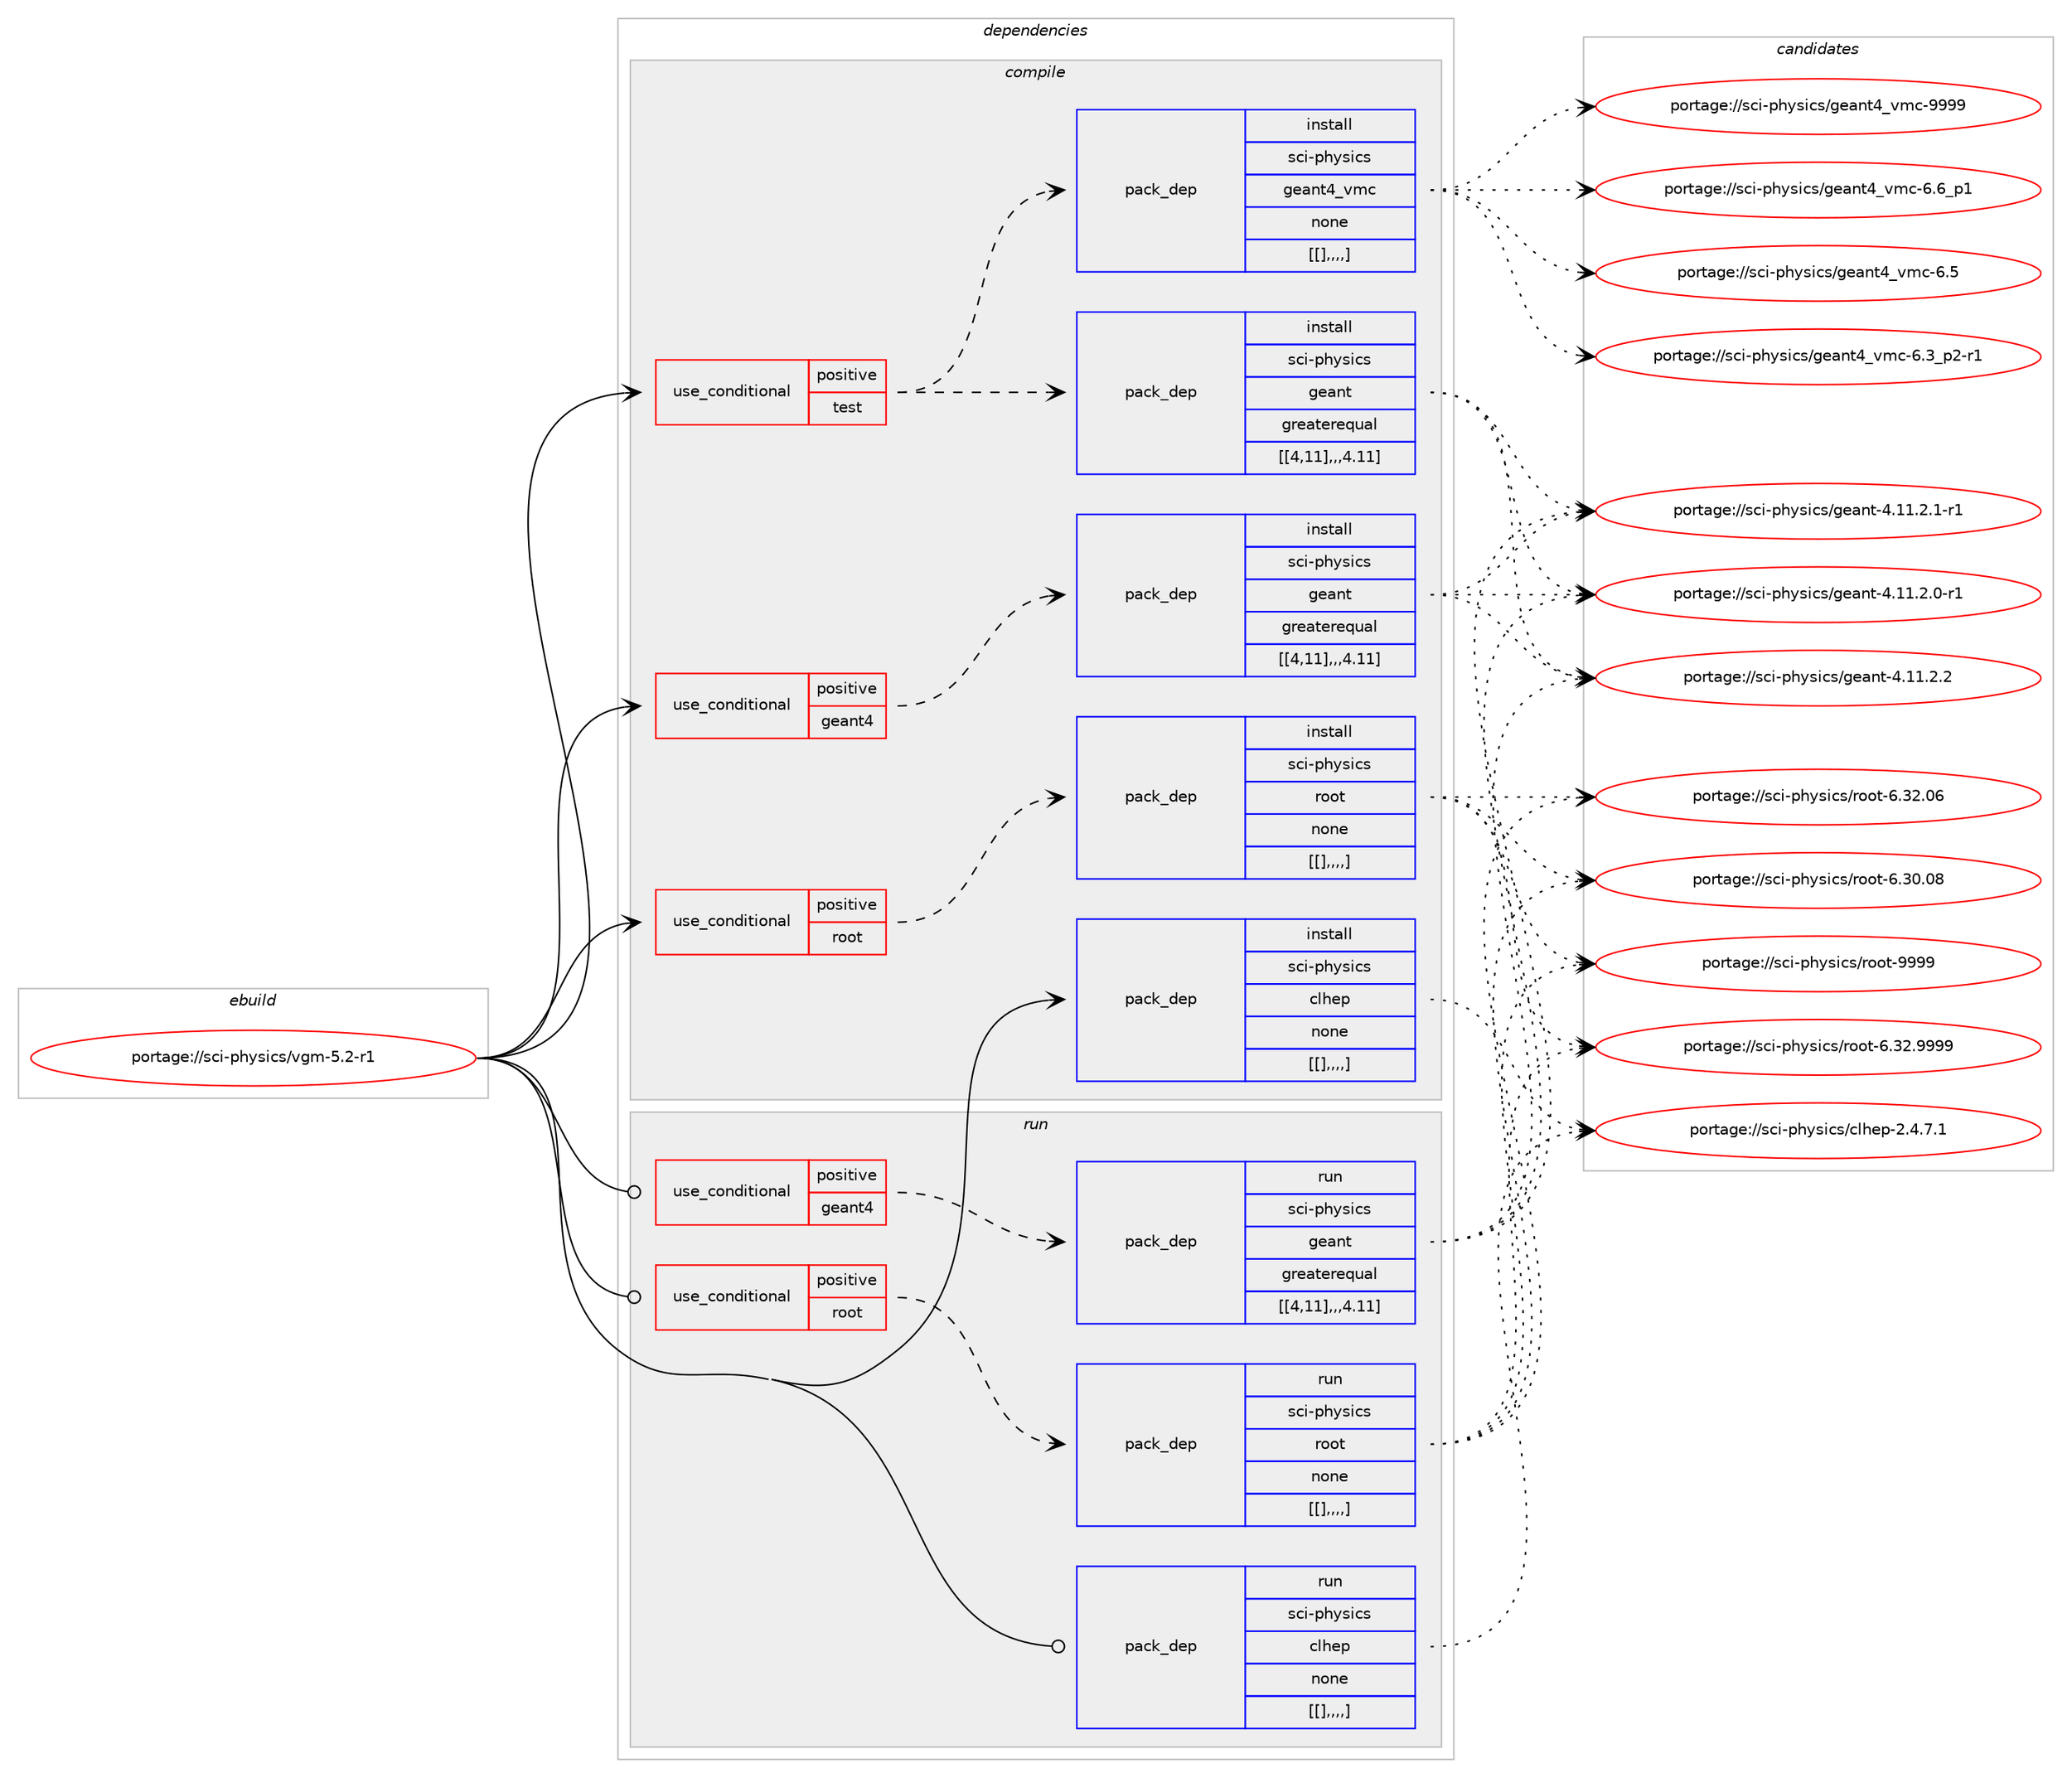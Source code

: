 digraph prolog {

# *************
# Graph options
# *************

newrank=true;
concentrate=true;
compound=true;
graph [rankdir=LR,fontname=Helvetica,fontsize=10,ranksep=1.5];#, ranksep=2.5, nodesep=0.2];
edge  [arrowhead=vee];
node  [fontname=Helvetica,fontsize=10];

# **********
# The ebuild
# **********

subgraph cluster_leftcol {
color=gray;
label=<<i>ebuild</i>>;
id [label="portage://sci-physics/vgm-5.2-r1", color=red, width=4, href="../sci-physics/vgm-5.2-r1.svg"];
}

# ****************
# The dependencies
# ****************

subgraph cluster_midcol {
color=gray;
label=<<i>dependencies</i>>;
subgraph cluster_compile {
fillcolor="#eeeeee";
style=filled;
label=<<i>compile</i>>;
subgraph cond115624 {
dependency434155 [label=<<TABLE BORDER="0" CELLBORDER="1" CELLSPACING="0" CELLPADDING="4"><TR><TD ROWSPAN="3" CELLPADDING="10">use_conditional</TD></TR><TR><TD>positive</TD></TR><TR><TD>geant4</TD></TR></TABLE>>, shape=none, color=red];
subgraph pack315382 {
dependency434227 [label=<<TABLE BORDER="0" CELLBORDER="1" CELLSPACING="0" CELLPADDING="4" WIDTH="220"><TR><TD ROWSPAN="6" CELLPADDING="30">pack_dep</TD></TR><TR><TD WIDTH="110">install</TD></TR><TR><TD>sci-physics</TD></TR><TR><TD>geant</TD></TR><TR><TD>greaterequal</TD></TR><TR><TD>[[4,11],,,4.11]</TD></TR></TABLE>>, shape=none, color=blue];
}
dependency434155:e -> dependency434227:w [weight=20,style="dashed",arrowhead="vee"];
}
id:e -> dependency434155:w [weight=20,style="solid",arrowhead="vee"];
subgraph cond115653 {
dependency434265 [label=<<TABLE BORDER="0" CELLBORDER="1" CELLSPACING="0" CELLPADDING="4"><TR><TD ROWSPAN="3" CELLPADDING="10">use_conditional</TD></TR><TR><TD>positive</TD></TR><TR><TD>root</TD></TR></TABLE>>, shape=none, color=red];
subgraph pack315431 {
dependency434299 [label=<<TABLE BORDER="0" CELLBORDER="1" CELLSPACING="0" CELLPADDING="4" WIDTH="220"><TR><TD ROWSPAN="6" CELLPADDING="30">pack_dep</TD></TR><TR><TD WIDTH="110">install</TD></TR><TR><TD>sci-physics</TD></TR><TR><TD>root</TD></TR><TR><TD>none</TD></TR><TR><TD>[[],,,,]</TD></TR></TABLE>>, shape=none, color=blue];
}
dependency434265:e -> dependency434299:w [weight=20,style="dashed",arrowhead="vee"];
}
id:e -> dependency434265:w [weight=20,style="solid",arrowhead="vee"];
subgraph cond115680 {
dependency434319 [label=<<TABLE BORDER="0" CELLBORDER="1" CELLSPACING="0" CELLPADDING="4"><TR><TD ROWSPAN="3" CELLPADDING="10">use_conditional</TD></TR><TR><TD>positive</TD></TR><TR><TD>test</TD></TR></TABLE>>, shape=none, color=red];
subgraph pack315468 {
dependency434359 [label=<<TABLE BORDER="0" CELLBORDER="1" CELLSPACING="0" CELLPADDING="4" WIDTH="220"><TR><TD ROWSPAN="6" CELLPADDING="30">pack_dep</TD></TR><TR><TD WIDTH="110">install</TD></TR><TR><TD>sci-physics</TD></TR><TR><TD>geant</TD></TR><TR><TD>greaterequal</TD></TR><TR><TD>[[4,11],,,4.11]</TD></TR></TABLE>>, shape=none, color=blue];
}
dependency434319:e -> dependency434359:w [weight=20,style="dashed",arrowhead="vee"];
subgraph pack315496 {
dependency434365 [label=<<TABLE BORDER="0" CELLBORDER="1" CELLSPACING="0" CELLPADDING="4" WIDTH="220"><TR><TD ROWSPAN="6" CELLPADDING="30">pack_dep</TD></TR><TR><TD WIDTH="110">install</TD></TR><TR><TD>sci-physics</TD></TR><TR><TD>geant4_vmc</TD></TR><TR><TD>none</TD></TR><TR><TD>[[],,,,]</TD></TR></TABLE>>, shape=none, color=blue];
}
dependency434319:e -> dependency434365:w [weight=20,style="dashed",arrowhead="vee"];
}
id:e -> dependency434319:w [weight=20,style="solid",arrowhead="vee"];
subgraph pack315498 {
dependency434369 [label=<<TABLE BORDER="0" CELLBORDER="1" CELLSPACING="0" CELLPADDING="4" WIDTH="220"><TR><TD ROWSPAN="6" CELLPADDING="30">pack_dep</TD></TR><TR><TD WIDTH="110">install</TD></TR><TR><TD>sci-physics</TD></TR><TR><TD>clhep</TD></TR><TR><TD>none</TD></TR><TR><TD>[[],,,,]</TD></TR></TABLE>>, shape=none, color=blue];
}
id:e -> dependency434369:w [weight=20,style="solid",arrowhead="vee"];
}
subgraph cluster_compileandrun {
fillcolor="#eeeeee";
style=filled;
label=<<i>compile and run</i>>;
}
subgraph cluster_run {
fillcolor="#eeeeee";
style=filled;
label=<<i>run</i>>;
subgraph cond115706 {
dependency434393 [label=<<TABLE BORDER="0" CELLBORDER="1" CELLSPACING="0" CELLPADDING="4"><TR><TD ROWSPAN="3" CELLPADDING="10">use_conditional</TD></TR><TR><TD>positive</TD></TR><TR><TD>geant4</TD></TR></TABLE>>, shape=none, color=red];
subgraph pack315529 {
dependency434412 [label=<<TABLE BORDER="0" CELLBORDER="1" CELLSPACING="0" CELLPADDING="4" WIDTH="220"><TR><TD ROWSPAN="6" CELLPADDING="30">pack_dep</TD></TR><TR><TD WIDTH="110">run</TD></TR><TR><TD>sci-physics</TD></TR><TR><TD>geant</TD></TR><TR><TD>greaterequal</TD></TR><TR><TD>[[4,11],,,4.11]</TD></TR></TABLE>>, shape=none, color=blue];
}
dependency434393:e -> dependency434412:w [weight=20,style="dashed",arrowhead="vee"];
}
id:e -> dependency434393:w [weight=20,style="solid",arrowhead="odot"];
subgraph cond115742 {
dependency434471 [label=<<TABLE BORDER="0" CELLBORDER="1" CELLSPACING="0" CELLPADDING="4"><TR><TD ROWSPAN="3" CELLPADDING="10">use_conditional</TD></TR><TR><TD>positive</TD></TR><TR><TD>root</TD></TR></TABLE>>, shape=none, color=red];
subgraph pack315578 {
dependency434493 [label=<<TABLE BORDER="0" CELLBORDER="1" CELLSPACING="0" CELLPADDING="4" WIDTH="220"><TR><TD ROWSPAN="6" CELLPADDING="30">pack_dep</TD></TR><TR><TD WIDTH="110">run</TD></TR><TR><TD>sci-physics</TD></TR><TR><TD>root</TD></TR><TR><TD>none</TD></TR><TR><TD>[[],,,,]</TD></TR></TABLE>>, shape=none, color=blue];
}
dependency434471:e -> dependency434493:w [weight=20,style="dashed",arrowhead="vee"];
}
id:e -> dependency434471:w [weight=20,style="solid",arrowhead="odot"];
subgraph pack315619 {
dependency434581 [label=<<TABLE BORDER="0" CELLBORDER="1" CELLSPACING="0" CELLPADDING="4" WIDTH="220"><TR><TD ROWSPAN="6" CELLPADDING="30">pack_dep</TD></TR><TR><TD WIDTH="110">run</TD></TR><TR><TD>sci-physics</TD></TR><TR><TD>clhep</TD></TR><TR><TD>none</TD></TR><TR><TD>[[],,,,]</TD></TR></TABLE>>, shape=none, color=blue];
}
id:e -> dependency434581:w [weight=20,style="solid",arrowhead="odot"];
}
}

# **************
# The candidates
# **************

subgraph cluster_choices {
rank=same;
color=gray;
label=<<i>candidates</i>>;

subgraph choice314876 {
color=black;
nodesep=1;
choice1159910545112104121115105991154710310197110116455246494946504650 [label="portage://sci-physics/geant-4.11.2.2", color=red, width=4,href="../sci-physics/geant-4.11.2.2.svg"];
choice11599105451121041211151059911547103101971101164552464949465046494511449 [label="portage://sci-physics/geant-4.11.2.1-r1", color=red, width=4,href="../sci-physics/geant-4.11.2.1-r1.svg"];
choice11599105451121041211151059911547103101971101164552464949465046484511449 [label="portage://sci-physics/geant-4.11.2.0-r1", color=red, width=4,href="../sci-physics/geant-4.11.2.0-r1.svg"];
dependency434227:e -> choice1159910545112104121115105991154710310197110116455246494946504650:w [style=dotted,weight="100"];
dependency434227:e -> choice11599105451121041211151059911547103101971101164552464949465046494511449:w [style=dotted,weight="100"];
dependency434227:e -> choice11599105451121041211151059911547103101971101164552464949465046484511449:w [style=dotted,weight="100"];
}
subgraph choice314887 {
color=black;
nodesep=1;
choice115991054511210412111510599115471141111111164557575757 [label="portage://sci-physics/root-9999", color=red, width=4,href="../sci-physics/root-9999.svg"];
choice1159910545112104121115105991154711411111111645544651504657575757 [label="portage://sci-physics/root-6.32.9999", color=red, width=4,href="../sci-physics/root-6.32.9999.svg"];
choice115991054511210412111510599115471141111111164554465150464854 [label="portage://sci-physics/root-6.32.06", color=red, width=4,href="../sci-physics/root-6.32.06.svg"];
choice115991054511210412111510599115471141111111164554465148464856 [label="portage://sci-physics/root-6.30.08", color=red, width=4,href="../sci-physics/root-6.30.08.svg"];
dependency434299:e -> choice115991054511210412111510599115471141111111164557575757:w [style=dotted,weight="100"];
dependency434299:e -> choice1159910545112104121115105991154711411111111645544651504657575757:w [style=dotted,weight="100"];
dependency434299:e -> choice115991054511210412111510599115471141111111164554465150464854:w [style=dotted,weight="100"];
dependency434299:e -> choice115991054511210412111510599115471141111111164554465148464856:w [style=dotted,weight="100"];
}
subgraph choice314929 {
color=black;
nodesep=1;
choice1159910545112104121115105991154710310197110116455246494946504650 [label="portage://sci-physics/geant-4.11.2.2", color=red, width=4,href="../sci-physics/geant-4.11.2.2.svg"];
choice11599105451121041211151059911547103101971101164552464949465046494511449 [label="portage://sci-physics/geant-4.11.2.1-r1", color=red, width=4,href="../sci-physics/geant-4.11.2.1-r1.svg"];
choice11599105451121041211151059911547103101971101164552464949465046484511449 [label="portage://sci-physics/geant-4.11.2.0-r1", color=red, width=4,href="../sci-physics/geant-4.11.2.0-r1.svg"];
dependency434359:e -> choice1159910545112104121115105991154710310197110116455246494946504650:w [style=dotted,weight="100"];
dependency434359:e -> choice11599105451121041211151059911547103101971101164552464949465046494511449:w [style=dotted,weight="100"];
dependency434359:e -> choice11599105451121041211151059911547103101971101164552464949465046484511449:w [style=dotted,weight="100"];
}
subgraph choice314949 {
color=black;
nodesep=1;
choice11599105451121041211151059911547103101971101165295118109994557575757 [label="portage://sci-physics/geant4_vmc-9999", color=red, width=4,href="../sci-physics/geant4_vmc-9999.svg"];
choice1159910545112104121115105991154710310197110116529511810999455446549511249 [label="portage://sci-physics/geant4_vmc-6.6_p1", color=red, width=4,href="../sci-physics/geant4_vmc-6.6_p1.svg"];
choice115991054511210412111510599115471031019711011652951181099945544653 [label="portage://sci-physics/geant4_vmc-6.5", color=red, width=4,href="../sci-physics/geant4_vmc-6.5.svg"];
choice11599105451121041211151059911547103101971101165295118109994554465195112504511449 [label="portage://sci-physics/geant4_vmc-6.3_p2-r1", color=red, width=4,href="../sci-physics/geant4_vmc-6.3_p2-r1.svg"];
dependency434365:e -> choice11599105451121041211151059911547103101971101165295118109994557575757:w [style=dotted,weight="100"];
dependency434365:e -> choice1159910545112104121115105991154710310197110116529511810999455446549511249:w [style=dotted,weight="100"];
dependency434365:e -> choice115991054511210412111510599115471031019711011652951181099945544653:w [style=dotted,weight="100"];
dependency434365:e -> choice11599105451121041211151059911547103101971101165295118109994554465195112504511449:w [style=dotted,weight="100"];
}
subgraph choice314952 {
color=black;
nodesep=1;
choice11599105451121041211151059911547991081041011124550465246554649 [label="portage://sci-physics/clhep-2.4.7.1", color=red, width=4,href="../sci-physics/clhep-2.4.7.1.svg"];
dependency434369:e -> choice11599105451121041211151059911547991081041011124550465246554649:w [style=dotted,weight="100"];
}
subgraph choice314959 {
color=black;
nodesep=1;
choice1159910545112104121115105991154710310197110116455246494946504650 [label="portage://sci-physics/geant-4.11.2.2", color=red, width=4,href="../sci-physics/geant-4.11.2.2.svg"];
choice11599105451121041211151059911547103101971101164552464949465046494511449 [label="portage://sci-physics/geant-4.11.2.1-r1", color=red, width=4,href="../sci-physics/geant-4.11.2.1-r1.svg"];
choice11599105451121041211151059911547103101971101164552464949465046484511449 [label="portage://sci-physics/geant-4.11.2.0-r1", color=red, width=4,href="../sci-physics/geant-4.11.2.0-r1.svg"];
dependency434412:e -> choice1159910545112104121115105991154710310197110116455246494946504650:w [style=dotted,weight="100"];
dependency434412:e -> choice11599105451121041211151059911547103101971101164552464949465046494511449:w [style=dotted,weight="100"];
dependency434412:e -> choice11599105451121041211151059911547103101971101164552464949465046484511449:w [style=dotted,weight="100"];
}
subgraph choice314962 {
color=black;
nodesep=1;
choice115991054511210412111510599115471141111111164557575757 [label="portage://sci-physics/root-9999", color=red, width=4,href="../sci-physics/root-9999.svg"];
choice1159910545112104121115105991154711411111111645544651504657575757 [label="portage://sci-physics/root-6.32.9999", color=red, width=4,href="../sci-physics/root-6.32.9999.svg"];
choice115991054511210412111510599115471141111111164554465150464854 [label="portage://sci-physics/root-6.32.06", color=red, width=4,href="../sci-physics/root-6.32.06.svg"];
choice115991054511210412111510599115471141111111164554465148464856 [label="portage://sci-physics/root-6.30.08", color=red, width=4,href="../sci-physics/root-6.30.08.svg"];
dependency434493:e -> choice115991054511210412111510599115471141111111164557575757:w [style=dotted,weight="100"];
dependency434493:e -> choice1159910545112104121115105991154711411111111645544651504657575757:w [style=dotted,weight="100"];
dependency434493:e -> choice115991054511210412111510599115471141111111164554465150464854:w [style=dotted,weight="100"];
dependency434493:e -> choice115991054511210412111510599115471141111111164554465148464856:w [style=dotted,weight="100"];
}
subgraph choice314976 {
color=black;
nodesep=1;
choice11599105451121041211151059911547991081041011124550465246554649 [label="portage://sci-physics/clhep-2.4.7.1", color=red, width=4,href="../sci-physics/clhep-2.4.7.1.svg"];
dependency434581:e -> choice11599105451121041211151059911547991081041011124550465246554649:w [style=dotted,weight="100"];
}
}

}
